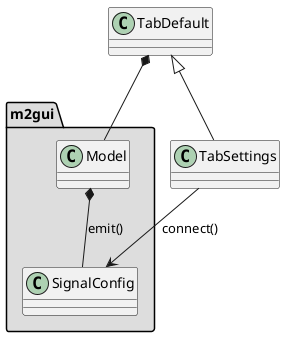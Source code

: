 @startuml
package "m2gui" #DDDDDD {
  Model *-- SignalConfig : emit()
}

TabDefault *-- Model
TabDefault <|-- TabSettings

TabSettings --> SignalConfig : connect()
@enduml
